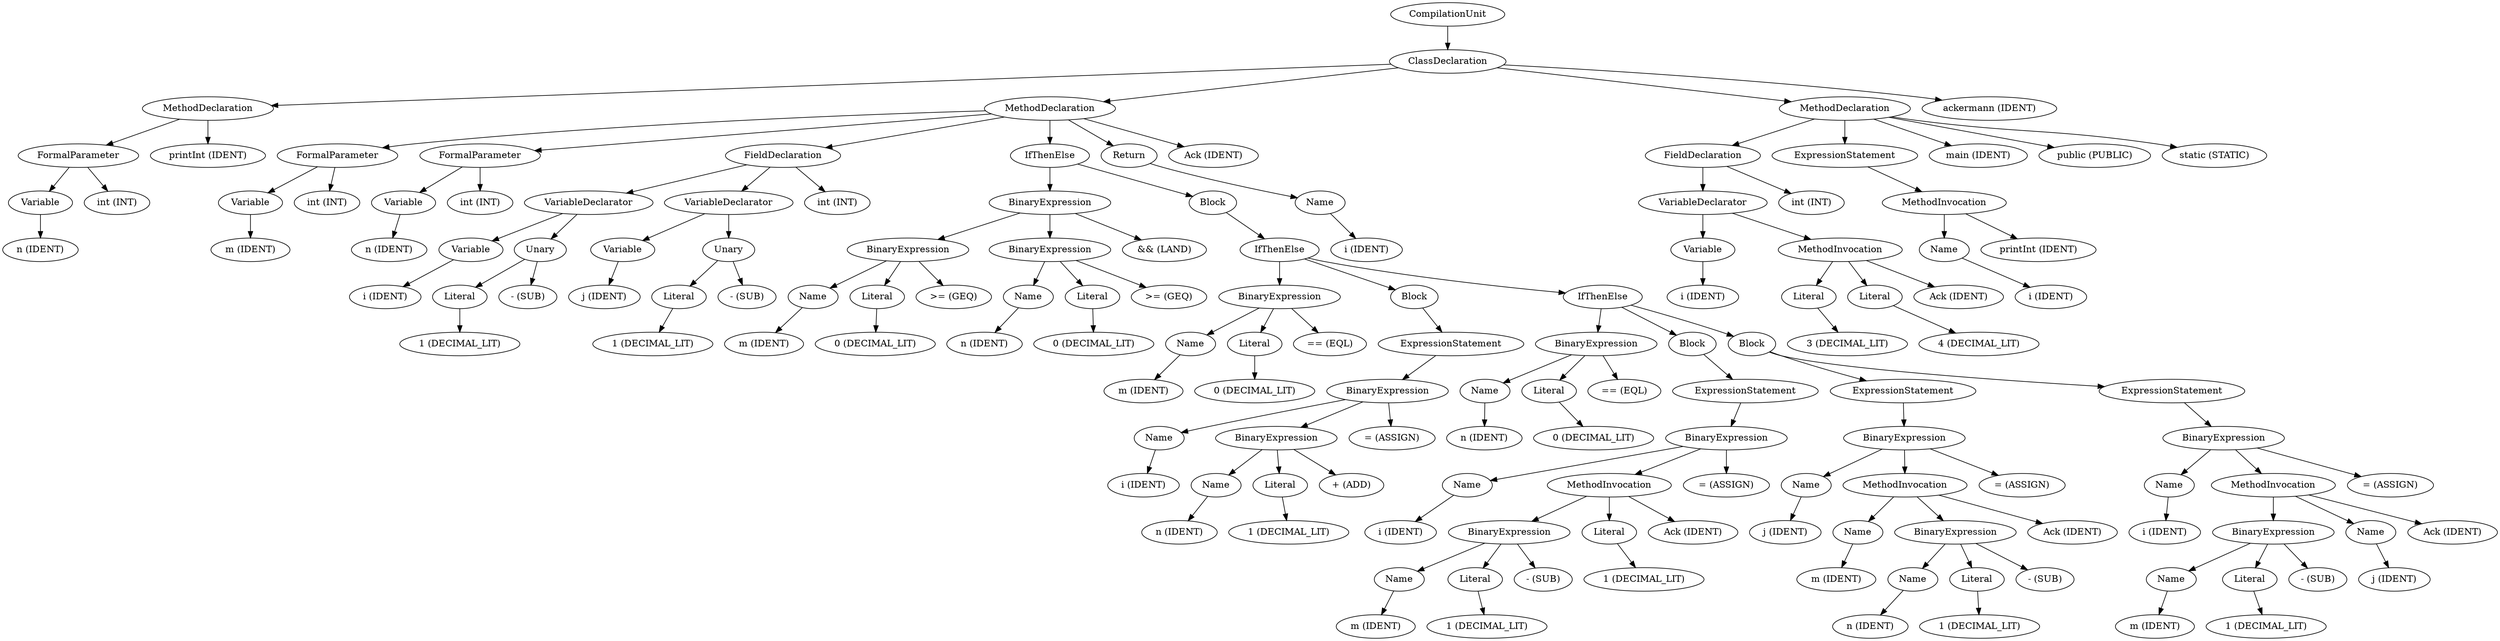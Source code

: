 digraph G {
	graph [bb="0,0,3258.8,972"];
	node [label="\N"];
	1	 [height=0.5,
		label=Variable,
		pos="50.046,666",
		width=1.1374];
	2	 [height=0.5,
		label="n (IDENT)",
		pos="50.046,594",
		width=1.3902];
	1 -> 2	 [pos="e,50.046,612.41 50.046,647.83 50.046,640.13 50.046,630.97 50.046,622.42"];
	3	 [height=0.5,
		label=FormalParameter,
		pos="106.05,738",
		width=2.022];
	3 -> 1	 [pos="e,63.343,683.1 92.203,720.2 85.389,711.44 77.057,700.73 69.605,691.15"];
	4	 [height=0.5,
		label="int (INT)",
		pos="152.05,666",
		width=1.1916];
	3 -> 4	 [pos="e,140.81,683.59 117.42,720.2 122.82,711.74 129.39,701.47 135.34,692.15"];
	5	 [height=0.5,
		label=MethodDeclaration,
		pos="268.05,810",
		width=2.2026];
	5 -> 3	 [pos="e,141.44,753.73 231.69,793.84 207.78,783.22 176.33,769.24 150.88,757.93"];
	6	 [height=0.5,
		label="printInt (IDENT)",
		pos="268.05,738",
		width=1.9859];
	5 -> 6	 [pos="e,268.05,756.41 268.05,791.83 268.05,784.13 268.05,774.97 268.05,766.42"];
	7	 [height=0.5,
		label=Variable,
		pos="299.05,666",
		width=1.1374];
	8	 [height=0.5,
		label="m (IDENT)",
		pos="299.05,594",
		width=1.4624];
	7 -> 8	 [pos="e,299.05,612.41 299.05,647.83 299.05,640.13 299.05,630.97 299.05,622.42"];
	9	 [height=0.5,
		label=FormalParameter,
		pos="430.05,738",
		width=2.022];
	9 -> 7	 [pos="e,324.98,680.25 399.99,721.48 380.25,710.63 354.36,696.4 333.75,685.07"];
	10	 [height=0.5,
		label="int (INT)",
		pos="401.05,666",
		width=1.1916];
	9 -> 10	 [pos="e,408.26,683.91 422.73,719.83 419.51,711.84 415.66,702.28 412.1,693.45"];
	11	 [height=0.5,
		label=Variable,
		pos="503.05,666",
		width=1.1374];
	12	 [height=0.5,
		label="n (IDENT)",
		pos="469.05,594",
		width=1.3902];
	11 -> 12	 [pos="e,477.47,611.84 494.64,648.2 490.76,639.98 486.06,630.04 481.76,620.93"];
	13	 [height=0.5,
		label=FormalParameter,
		pos="605.05,738",
		width=2.022];
	13 -> 11	 [pos="e,524.96,681.47 580.87,720.94 566.69,710.93 548.64,698.18 533.49,687.49"];
	14	 [height=0.5,
		label="int (INT)",
		pos="605.05,666",
		width=1.1916];
	13 -> 14	 [pos="e,605.05,684.41 605.05,719.83 605.05,712.13 605.05,702.97 605.05,694.42"];
	15	 [height=0.5,
		label=Variable,
		pos="578.05,594",
		width=1.1374];
	16	 [height=0.5,
		label="i (IDENT)",
		pos="445.05,522",
		width=1.336];
	15 -> 16	 [pos="e,472.77,537.01 552.09,579.95 532.02,569.08 503.99,553.91 481.65,541.82"];
	17	 [height=0.5,
		label=Literal,
		pos="546.05,522",
		width=0.95686];
	18	 [height=0.5,
		label="1 (DECIMAL_LIT)",
		pos="546.05,450",
		width=2.2748];
	17 -> 18	 [pos="e,546.05,468.41 546.05,503.83 546.05,496.13 546.05,486.97 546.05,478.42"];
	19	 [height=0.5,
		label=Unary,
		pos="669.05,594",
		width=0.9027];
	19 -> 17	 [pos="e,569.3,535.61 646.49,580.79 627.31,569.57 599.55,553.32 578.08,540.75"];
	20	 [height=0.5,
		label="- (SUB)",
		pos="637.05,522",
		width=1.0832];
	19 -> 20	 [pos="e,644.98,539.84 661.14,576.2 657.52,568.07 653.16,558.25 649.14,549.22"];
	21	 [height=0.5,
		label=VariableDeclarator,
		pos="744.05,666",
		width=2.1665];
	21 -> 15	 [pos="e,607.33,606.7 707.2,650.02 680.29,638.35 643.88,622.55 616.58,610.71"];
	21 -> 19	 [pos="e,685.33,609.64 725.51,648.2 715.59,638.69 703.28,626.87 692.69,616.69"];
	22	 [height=0.5,
		label=Variable,
		pos="777.05,594",
		width=1.1374];
	23	 [height=0.5,
		label="j (IDENT)",
		pos="742.05,522",
		width=1.336];
	22 -> 23	 [pos="e,750.72,539.84 768.39,576.2 764.4,567.98 759.57,558.04 755.14,548.93"];
	24	 [height=0.5,
		label=Literal,
		pos="843.05,522",
		width=0.95686];
	25	 [height=0.5,
		label="1 (DECIMAL_LIT)",
		pos="794.05,450",
		width=2.2748];
	24 -> 25	 [pos="e,806.26,467.95 831.43,504.94 825.63,496.4 818.47,485.89 811.98,476.35"];
	26	 [height=0.5,
		label=Unary,
		pos="918.05,594",
		width=0.9027];
	26 -> 24	 [pos="e,859.55,537.84 901.77,578.38 891.62,568.63 878.37,555.92 867.03,545.03"];
	27	 [height=0.5,
		label="- (SUB)",
		pos="934.05,522",
		width=1.0832];
	26 -> 27	 [pos="e,930.06,539.91 922.08,575.83 923.84,567.93 925.94,558.49 927.88,549.74"];
	28	 [height=0.5,
		label=VariableDeclarator,
		pos="918.05,666",
		width=2.1665];
	28 -> 22	 [pos="e,804.03,607.78 885.7,649.48 864.07,638.44 835.59,623.89 813.21,612.47"];
	28 -> 26	 [pos="e,918.05,612.41 918.05,647.83 918.05,640.13 918.05,630.97 918.05,622.42"];
	29	 [height=0.5,
		label=FieldDeclaration,
		pos="987.05,738",
		width=1.9318];
	29 -> 21	 [pos="e,792.35,680.31 941.05,724.37 901.61,712.69 844.57,695.79 802.01,683.18"];
	29 -> 28	 [pos="e,934.91,683.59 969.99,720.2 961.55,711.4 951.22,700.62 942,691"];
	30	 [height=0.5,
		label="int (INT)",
		pos="1057,666",
		width=1.1916];
	29 -> 30	 [pos="e,1040.4,683.1 1004.3,720.2 1013.1,711.18 1023.9,700.08 1033.4,690.28"];
	31	 [height=0.5,
		label=Name,
		pos="1023,522",
		width=0.9027];
	32	 [height=0.5,
		label="m (IDENT)",
		pos="947.05,450",
		width=1.4624];
	31 -> 32	 [pos="e,965.1,467.1 1006.6,506.38 996.62,496.97 983.77,484.79 972.55,474.16"];
	33	 [height=0.5,
		label=Literal,
		pos="1108,522",
		width=0.95686];
	34	 [height=0.5,
		label="0 (DECIMAL_LIT)",
		pos="1100,450",
		width=2.2748];
	33 -> 34	 [pos="e,1102.1,468.41 1106,503.83 1105.2,496.13 1104.2,486.97 1103.2,478.42"];
	35	 [height=0.5,
		label=BinaryExpression,
		pos="1151,594",
		width=2.0401];
	35 -> 31	 [pos="e,1045.9,534.85 1121.7,577.48 1101.7,566.25 1075.3,551.39 1054.8,539.88"];
	35 -> 33	 [pos="e,1118.4,539.42 1140.2,575.83 1135.2,567.46 1129.2,557.36 1123.7,548.19"];
	36	 [height=0.5,
		label=">= (GEQ)",
		pos="1209,522",
		width=1.336];
	35 -> 36	 [pos="e,1195.1,539.34 1165.4,576.2 1172.4,567.51 1180.9,556.89 1188.6,547.36"];
	37	 [height=0.5,
		label=Name,
		pos="1308,522",
		width=0.9027];
	38	 [height=0.5,
		label="n (IDENT)",
		pos="1250,450",
		width=1.3902];
	37 -> 38	 [pos="e,1264.2,467.61 1294.6,505.3 1287.5,496.47 1278.6,485.45 1270.6,475.57"];
	39	 [height=0.5,
		label=Literal,
		pos="1393,522",
		width=0.95686];
	40	 [height=0.5,
		label="0 (DECIMAL_LIT)",
		pos="1400,450",
		width=2.2748];
	39 -> 40	 [pos="e,1398.3,468.41 1394.8,503.83 1395.6,496.13 1396.5,486.97 1397.3,478.42"];
	41	 [height=0.5,
		label=BinaryExpression,
		pos="1333,594",
		width=2.0401];
	41 -> 37	 [pos="e,1314.3,539.91 1326.7,575.83 1324,567.84 1320.6,558.28 1317.6,549.45"];
	41 -> 39	 [pos="e,1379.2,538.61 1347.9,576.2 1355.4,567.22 1364.6,556.19 1372.7,546.43"];
	42	 [height=0.5,
		label=">= (GEQ)",
		pos="1494,522",
		width=1.336];
	41 -> 42	 [pos="e,1463.1,535.82 1368.4,578.2 1393.6,566.92 1427.6,551.72 1453.8,539.98"];
	43	 [height=0.5,
		label=BinaryExpression,
		pos="1333,666",
		width=2.0401];
	43 -> 35	 [pos="e,1190,609.42 1294,650.55 1266.3,639.59 1228.9,624.81 1199.3,613.1"];
	43 -> 41	 [pos="e,1333,612.41 1333,647.83 1333,640.13 1333,630.97 1333,622.42"];
	44	 [height=0.5,
		label="&& (LAND)",
		pos="1482,594",
		width=1.6068];
	43 -> 44	 [pos="e,1450.5,609.24 1366.5,649.84 1388.7,639.12 1417.9,624.98 1441.5,613.61"];
	45	 [height=0.5,
		label=Name,
		pos="1532,450",
		width=0.9027];
	46	 [height=0.5,
		label="m (IDENT)",
		pos="1464,378",
		width=1.4624];
	45 -> 46	 [pos="e,1480.3,395.19 1517,434.02 1508.2,424.75 1497,412.89 1487.2,402.47"];
	47	 [height=0.5,
		label=Literal,
		pos="1617,450",
		width=0.95686];
	48	 [height=0.5,
		label="0 (DECIMAL_LIT)",
		pos="1617,378",
		width=2.2748];
	47 -> 48	 [pos="e,1617,396.41 1617,431.83 1617,424.13 1617,414.97 1617,406.42"];
	49	 [height=0.5,
		label=BinaryExpression,
		pos="1634,522",
		width=2.0401];
	49 -> 45	 [pos="e,1552.3,464.27 1609.9,504.94 1595.1,494.48 1576,481.05 1560.5,470.08"];
	49 -> 47	 [pos="e,1621.3,467.91 1629.8,503.83 1627.9,495.93 1625.7,486.49 1623.6,477.74"];
	50	 [height=0.5,
		label="== (EQL)",
		pos="1716,450",
		width=1.2999];
	49 -> 50	 [pos="e,1697.2,466.53 1653.9,504.57 1664.6,495.17 1678,483.44 1689.5,473.27"];
	51	 [height=0.5,
		label=Name,
		pos="1489,306",
		width=0.9027];
	52	 [height=0.5,
		label="i (IDENT)",
		pos="1466,234",
		width=1.336];
	51 -> 52	 [pos="e,1471.8,252.09 1483.4,288.2 1480.8,280.21 1477.7,270.6 1474.9,261.71"];
	53	 [height=0.5,
		label=Name,
		pos="1565,234",
		width=0.9027];
	54	 [height=0.5,
		label="n (IDENT)",
		pos="1508,162",
		width=1.3902];
	53 -> 54	 [pos="e,1522,179.61 1551.8,217.3 1544.8,208.47 1536.1,197.45 1528.3,187.57"];
	55	 [height=0.5,
		label=Literal,
		pos="1650,234",
		width=0.95686];
	56	 [height=0.5,
		label="1 (DECIMAL_LIT)",
		pos="1658,162",
		width=2.2748];
	55 -> 56	 [pos="e,1656,180.41 1652.1,215.83 1652.9,208.13 1653.9,198.97 1654.9,190.42"];
	57	 [height=0.5,
		label=BinaryExpression,
		pos="1643,306",
		width=2.0401];
	57 -> 53	 [pos="e,1581.9,249.55 1624.2,288.57 1613.7,278.9 1600.5,266.77 1589.3,256.4"];
	57 -> 55	 [pos="e,1648.3,252.41 1644.8,287.83 1645.6,280.13 1646.5,270.97 1647.3,262.42"];
	58	 [height=0.5,
		label="+ (ADD)",
		pos="1746,234",
		width=1.2096];
	57 -> 58	 [pos="e,1723.6,249.71 1667.5,288.94 1681.7,279 1699.8,266.36 1715,255.71"];
	59	 [height=0.5,
		label=BinaryExpression,
		pos="1790,378",
		width=2.0401];
	59 -> 51	 [pos="e,1518.8,313.53 1736.3,365.55 1689.9,354.73 1621,338.56 1561,324 1550.5,321.44 1539.1,318.62 1528.6,315.99"];
	59 -> 57	 [pos="e,1675.9,322.1 1757.1,361.84 1735.8,351.42 1707.9,337.77 1685.1,326.58"];
	60	 [height=0.5,
		label="= (ASSIGN)",
		pos="1790,306",
		width=1.5526];
	59 -> 60	 [pos="e,1790,324.41 1790,359.83 1790,352.13 1790,342.97 1790,334.42"];
	61	 [height=0.5,
		label=ExpressionStatement,
		pos="1866,450",
		width=2.3651];
	61 -> 59	 [pos="e,1808.6,395.59 1847.3,432.2 1837.9,423.31 1826.4,412.4 1816.1,402.71"];
	62	 [height=0.5,
		label=Block,
		pos="1815,522",
		width=0.88464];
	62 -> 61	 [pos="e,1853.3,467.95 1827.1,504.94 1833.2,496.4 1840.6,485.89 1847.4,476.35"];
	63	 [height=0.5,
		label=Name,
		pos="1914,378",
		width=0.9027];
	64	 [height=0.5,
		label="n (IDENT)",
		pos="1914,306",
		width=1.3902];
	63 -> 64	 [pos="e,1914,324.41 1914,359.83 1914,352.13 1914,342.97 1914,334.42"];
	65	 [height=0.5,
		label=Literal,
		pos="1999,378",
		width=0.95686];
	66	 [height=0.5,
		label="0 (DECIMAL_LIT)",
		pos="2064,306",
		width=2.2748];
	65 -> 66	 [pos="e,2048,323.79 2013.8,361.66 2021.9,352.67 2032.2,341.31 2041.3,331.21"];
	67	 [height=0.5,
		label=BinaryExpression,
		pos="2043,450",
		width=2.0401];
	67 -> 63	 [pos="e,1937.1,390.85 2013.5,433.48 1993.3,422.25 1966.7,407.39 1946.1,395.88"];
	67 -> 65	 [pos="e,2009.7,395.42 2031.9,431.83 2026.8,423.46 2020.7,413.36 2015,404.19"];
	68	 [height=0.5,
		label="== (EQL)",
		pos="2098,378",
		width=1.2999];
	67 -> 68	 [pos="e,2084.8,395.34 2056.6,432.2 2063.3,423.51 2071.4,412.89 2078.7,403.36"];
	69	 [height=0.5,
		label=Name,
		pos="1903,234",
		width=0.9027];
	70	 [height=0.5,
		label="i (IDENT)",
		pos="1821,162",
		width=1.336];
	69 -> 70	 [pos="e,1840.1,178.76 1885.7,218.73 1874.7,209.11 1860.3,196.5 1847.9,185.61"];
	71	 [height=0.5,
		label=Name,
		pos="1814,90",
		width=0.9027];
	72	 [height=0.5,
		label="m (IDENT)",
		pos="1780,18",
		width=1.4624];
	71 -> 72	 [pos="e,1788.6,36.021 1805.8,72.571 1801.9,64.354 1797.2,54.361 1792.9,45.182"];
	73	 [height=0.5,
		label=Literal,
		pos="1916,90",
		width=0.95686];
	74	 [height=0.5,
		label="1 (DECIMAL_LIT)",
		pos="1933,18",
		width=2.2748];
	73 -> 74	 [pos="e,1928.7,36.413 1920.3,71.831 1922.2,64.131 1924.3,54.974 1926.3,46.417"];
	75	 [height=0.5,
		label=BinaryExpression,
		pos="1961,162",
		width=2.0401];
	75 -> 71	 [pos="e,1838.7,102.07 1928.1,145.84 1904.1,134.13 1871.9,118.34 1847.8,106.54"];
	75 -> 73	 [pos="e,1926.9,107.34 1949.9,144.2 1944.6,135.68 1938.1,125.31 1932.3,115.94"];
	76	 [height=0.5,
		label="- (SUB)",
		pos="2007,90",
		width=1.0832];
	75 -> 76	 [pos="e,1996,107.34 1972.4,144.2 1977.9,135.68 1984.5,125.31 1990.5,115.94"];
	77	 [height=0.5,
		label=Literal,
		pos="2087,162",
		width=0.95686];
	78	 [height=0.5,
		label="1 (DECIMAL_LIT)",
		pos="2146,90",
		width=2.2748];
	77 -> 78	 [pos="e,2131.4,107.87 2100.7,145.3 2107.9,136.54 2116.9,125.61 2124.9,115.79"];
	79	 [height=0.5,
		label=MethodInvocation,
		pos="2087,234",
		width=2.1123];
	79 -> 75	 [pos="e,1990.1,178.61 2057.8,217.3 2040.3,207.3 2017.9,194.49 1999,183.71"];
	79 -> 77	 [pos="e,2087,180.41 2087,215.83 2087,208.13 2087,198.97 2087,190.42"];
	80	 [height=0.5,
		label="Ack (IDENT)",
		pos="2199,162",
		width=1.661];
	79 -> 80	 [pos="e,2173.5,178.44 2113.6,216.94 2128.9,207.11 2148.2,194.66 2164.7,184.09"];
	81	 [height=0.5,
		label=BinaryExpression,
		pos="2237,306",
		width=2.0401];
	81 -> 69	 [pos="e,1933.7,240.52 2182.4,293.96 2173.2,291.96 2163.9,289.92 2155,288 2080.5,271.84 1993.6,253.27 1943.8,242.66"];
	81 -> 79	 [pos="e,2120.9,250.23 2203.4,289.84 2181.7,279.46 2153.4,265.87 2130.2,254.69"];
	82	 [height=0.5,
		label="= (ASSIGN)",
		pos="2237,234",
		width=1.5526];
	81 -> 82	 [pos="e,2237,252.41 2237,287.83 2237,280.13 2237,270.97 2237,262.42"];
	83	 [height=0.5,
		label=ExpressionStatement,
		pos="2248,378",
		width=2.3651];
	83 -> 81	 [pos="e,2239.9,324.41 2245.3,359.83 2244.1,352.13 2242.7,342.97 2241.4,334.42"];
	84	 [height=0.5,
		label=Block,
		pos="2166,450",
		width=0.88464];
	84 -> 83	 [pos="e,2228.1,395.53 2183.4,434.73 2194.2,425.32 2208.1,413.03 2220.4,402.31"];
	85	 [height=0.5,
		label=Name,
		pos="2343,234",
		width=0.9027];
	86	 [height=0.5,
		label="j (IDENT)",
		pos="2325,162",
		width=1.336];
	85 -> 86	 [pos="e,2329.6,180.41 2338.5,215.83 2336.6,208.05 2334.2,198.77 2332.1,190.13"];
	87	 [height=0.5,
		label=Name,
		pos="2424,162",
		width=0.9027];
	88	 [height=0.5,
		label="m (IDENT)",
		pos="2370,90",
		width=1.4624];
	87 -> 88	 [pos="e,2383.3,107.61 2411.5,145.3 2405,136.56 2396.8,125.67 2389.4,115.86"];
	89	 [height=0.5,
		label=Name,
		pos="2473,90",
		width=0.9027];
	90	 [height=0.5,
		label="n (IDENT)",
		pos="2454,18",
		width=1.3902];
	89 -> 90	 [pos="e,2458.9,36.413 2468.3,71.831 2466.2,64.046 2463.7,54.773 2461.5,46.135"];
	91	 [height=0.5,
		label=Literal,
		pos="2558,90",
		width=0.95686];
	92	 [height=0.5,
		label="1 (DECIMAL_LIT)",
		pos="2604,18",
		width=2.2748];
	91 -> 92	 [pos="e,2592.5,36.021 2569.2,72.571 2574.5,64.181 2581.1,53.939 2587,44.604"];
	93	 [height=0.5,
		label=BinaryExpression,
		pos="2548,162",
		width=2.0401];
	93 -> 89	 [pos="e,2489.3,105.64 2529.5,144.2 2519.6,134.69 2507.3,122.87 2496.7,112.69"];
	93 -> 91	 [pos="e,2555.5,108.41 2550.6,143.83 2551.6,136.13 2552.9,126.97 2554.1,118.42"];
	94	 [height=0.5,
		label="- (SUB)",
		pos="2649,90",
		width=1.0832];
	93 -> 94	 [pos="e,2627.7,105.23 2572,144.94 2586.1,134.86 2604.1,122.01 2619.2,111.27"];
	95	 [height=0.5,
		label=MethodInvocation,
		pos="2470,234",
		width=2.1123];
	95 -> 87	 [pos="e,2435,179.1 2458.7,216.2 2453.2,207.62 2446.5,197.16 2440.5,187.73"];
	95 -> 93	 [pos="e,2529,179.59 2489.3,216.2 2499.1,207.22 2511,196.19 2521.6,186.43"];
	96	 [height=0.5,
		label="Ack (IDENT)",
		pos="2699,162",
		width=1.661];
	95 -> 96	 [pos="e,2657.6,175.04 2515.8,219.6 2554,207.61 2608.3,190.54 2647.8,178.1"];
	97	 [height=0.5,
		label=BinaryExpression,
		pos="2462,306",
		width=2.0401];
	97 -> 85	 [pos="e,2365.3,247.48 2434.4,289.3 2416.4,278.38 2392.8,264.09 2374.1,252.77"];
	97 -> 95	 [pos="e,2468,252.41 2464.1,287.83 2464.9,280.13 2465.9,270.97 2466.9,262.42"];
	98	 [height=0.5,
		label="= (ASSIGN)",
		pos="2620,234",
		width=1.5526];
	97 -> 98	 [pos="e,2587.8,248.71 2497.1,290.02 2521.1,279.07 2553.1,264.5 2578.4,252.97"];
	99	 [height=0.5,
		label=ExpressionStatement,
		pos="2445,378",
		width=2.3651];
	99 -> 97	 [pos="e,2457.7,324.41 2449.3,359.83 2451.2,352.13 2453.3,342.97 2455.3,334.42"];
	100	 [height=0.5,
		label=Name,
		pos="2832,234",
		width=0.9027];
	101	 [height=0.5,
		label="i (IDENT)",
		pos="2825,162",
		width=1.336];
	100 -> 101	 [pos="e,2826.8,180.41 2830.3,215.83 2829.5,208.13 2828.6,198.97 2827.8,190.42"];
	102	 [height=0.5,
		label=Name,
		pos="2793,90",
		width=0.9027];
	103	 [height=0.5,
		label="m (IDENT)",
		pos="2776,18",
		width=1.4624];
	102 -> 103	 [pos="e,2780.4,36.413 2788.8,71.831 2786.9,64.131 2784.8,54.974 2782.8,46.417"];
	104	 [height=0.5,
		label=Literal,
		pos="2912,90",
		width=0.95686];
	105	 [height=0.5,
		label="1 (DECIMAL_LIT)",
		pos="2929,18",
		width=2.2748];
	104 -> 105	 [pos="e,2924.7,36.413 2916.3,71.831 2918.2,64.131 2920.3,54.974 2922.3,46.417"];
	106	 [height=0.5,
		label=BinaryExpression,
		pos="2965,162",
		width=2.0401];
	106 -> 102	 [pos="e,2819.1,100.91 2927.7,146.38 2898.3,134.04 2857.4,116.94 2828.4,104.82"];
	106 -> 104	 [pos="e,2924.6,107.1 2951.9,144.2 2945.6,135.53 2937.8,124.95 2930.8,115.44"];
	107	 [height=0.5,
		label="- (SUB)",
		pos="3003,90",
		width=1.0832];
	106 -> 107	 [pos="e,2993.6,107.91 2974.6,143.83 2978.9,135.67 2984.1,125.87 2988.9,116.88"];
	108	 [height=0.5,
		label=Name,
		pos="3089,162",
		width=0.9027];
	109	 [height=0.5,
		label="j (IDENT)",
		pos="3108,90",
		width=1.336];
	108 -> 109	 [pos="e,3103.3,107.91 3093.8,143.83 3095.9,135.93 3098.4,126.49 3100.7,117.74"];
	110	 [height=0.5,
		label=MethodInvocation,
		pos="2965,234",
		width=2.1123];
	110 -> 106	 [pos="e,2965,180.41 2965,215.83 2965,208.13 2965,198.97 2965,190.42"];
	110 -> 108	 [pos="e,3066.2,175.25 2993.8,217.3 3012.8,206.26 3037.8,191.77 3057.4,180.39"];
	111	 [height=0.5,
		label="Ack (IDENT)",
		pos="3199,162",
		width=1.661];
	110 -> 111	 [pos="e,3156.9,174.95 3011.6,219.69 3050.7,207.64 3106.7,190.43 3147.2,177.94"];
	112	 [height=0.5,
		label=BinaryExpression,
		pos="2898,306",
		width=2.0401];
	112 -> 100	 [pos="e,2846.8,250.12 2881.7,288.2 2873.3,279 2862.9,267.65 2853.8,257.71"];
	112 -> 110	 [pos="e,2948.7,251.59 2914.6,288.2 2922.8,279.4 2932.8,268.62 2941.8,259"];
	113	 [height=0.5,
		label="= (ASSIGN)",
		pos="3115,234",
		width=1.5526];
	112 -> 113	 [pos="e,3075.8,247.01 2941.7,291.52 2977.7,279.57 3028.8,262.62 3066.2,250.22"];
	114	 [height=0.5,
		label=ExpressionStatement,
		pos="2799,378",
		width=2.3651];
	114 -> 112	 [pos="e,2874.3,323.27 2823,360.57 2835.9,351.2 2852,339.51 2865.9,329.36"];
	115	 [height=0.5,
		label=Block,
		pos="2248,450",
		width=0.88464];
	115 -> 99	 [pos="e,2398.3,393.1 2273.1,438.64 2278.3,436.36 2283.8,434.04 2289,432 2321.7,419.22 2358.7,406.34 2388.5,396.37"];
	115 -> 114	 [pos="e,2718,383.53 2272.3,437.88 2277.7,435.6 2283.5,433.48 2289,432 2365.7,411.63 2582.9,393.45 2707.7,384.28"];
	116	 [height=0.5,
		label=IfThenElse,
		pos="2058,522",
		width=1.3902];
	116 -> 67	 [pos="e,2046.9,468.41 2054.3,503.83 2052.7,496.13 2050.7,486.97 2049,478.42"];
	116 -> 84	 [pos="e,2145.4,463.75 2082,506.02 2098.2,495.23 2119.7,480.91 2136.9,469.45"];
	116 -> 115	 [pos="e,2223,461.31 2094.4,509.57 2124.8,499.03 2169,483.23 2207,468 2209.2,467.12 2211.5,466.2 2213.7,465.26"];
	117	 [height=0.5,
		label=IfThenElse,
		pos="1634,594",
		width=1.3902];
	117 -> 49	 [pos="e,1634,540.41 1634,575.83 1634,568.13 1634,558.97 1634,550.42"];
	117 -> 62	 [pos="e,1788.9,532.39 1667.7,580.63 1699.4,567.98 1747,549.08 1779.4,536.18"];
	117 -> 116	 [pos="e,2010.6,528.12 1671,581.82 1678.2,579.68 1685.8,577.62 1693,576 1750.4,563.09 1913,540.95 2000.6,529.44"];
	118	 [height=0.5,
		label=Block,
		pos="1515,666",
		width=0.88464];
	118 -> 117	 [pos="e,1608.2,609.63 1536.9,652.79 1554.4,642.18 1579.4,627.09 1599.6,614.85"];
	119	 [height=0.5,
		label=IfThenElse,
		pos="1333,738",
		width=1.3902];
	119 -> 43	 [pos="e,1333,684.41 1333,719.83 1333,712.13 1333,702.97 1333,694.42"];
	119 -> 118	 [pos="e,1488.8,676.39 1366.9,724.63 1398.8,711.98 1446.6,693.08 1479.2,680.18"];
	120	 [height=0.5,
		label=Name,
		pos="1632,666",
		width=0.9027];
	121	 [height=0.5,
		label="i (IDENT)",
		pos="1750,594",
		width=1.336];
	120 -> 121	 [pos="e,1724.6,609.56 1654,652.63 1671.3,642.05 1695.8,627.08 1715.8,614.92"];
	122	 [height=0.5,
		label=Return,
		pos="1435,738",
		width=0.95686];
	122 -> 120	 [pos="e,1604,675.26 1461.8,726.52 1467.1,724.3 1472.8,722.03 1478,720 1517.4,704.87 1563.1,689.07 1594.4,678.5"];
	123	 [height=0.5,
		label=MethodDeclaration,
		pos="1333,810",
		width=2.2026];
	123 -> 9	 [pos="e,485.43,749.89 1254,808 1108.7,803.59 789.65,790.55 523.05,756 514.06,754.84 504.64,753.34 495.38,751.71"];
	123 -> 13	 [pos="e,672.89,744.71 1260.2,802.8 1122.5,789.18 825,759.75 683.23,745.73"];
	123 -> 29	 [pos="e,1041.5,749.32 1274.4,797.79 1212.5,784.91 1115.3,764.7 1051.4,751.4"];
	123 -> 119	 [pos="e,1333,756.41 1333,791.83 1333,784.13 1333,774.97 1333,766.42"];
	123 -> 122	 [pos="e,1414.3,752.67 1357.5,792.75 1372,782.53 1390.4,769.51 1405.7,758.72"];
	124	 [height=0.5,
		label="Ack (IDENT)",
		pos="1547,738",
		width=1.661];
	123 -> 124	 [pos="e,1506.8,751.53 1377.6,794.99 1412.5,783.28 1460.8,767 1497,754.84"];
	125	 [height=0.5,
		label=Variable,
		pos="2234,594",
		width=1.1374];
	126	 [height=0.5,
		label="i (IDENT)",
		pos="2234,522",
		width=1.336];
	125 -> 126	 [pos="e,2234,540.41 2234,575.83 2234,568.13 2234,558.97 2234,550.42"];
	127	 [height=0.5,
		label=Literal,
		pos="2365,522",
		width=0.95686];
	128	 [height=0.5,
		label="3 (DECIMAL_LIT)",
		pos="2380,450",
		width=2.2748];
	127 -> 128	 [pos="e,2376.2,468.41 2368.8,503.83 2370.4,496.13 2372.3,486.97 2374.1,478.42"];
	129	 [height=0.5,
		label=Literal,
		pos="2452,522",
		width=0.95686];
	130	 [height=0.5,
		label="4 (DECIMAL_LIT)",
		pos="2562,450",
		width=2.2748];
	129 -> 130	 [pos="e,2535.7,467.24 2473.8,507.78 2488.9,497.86 2509.5,484.43 2526.9,473"];
	131	 [height=0.5,
		label=MethodInvocation,
		pos="2399,594",
		width=2.1123];
	131 -> 127	 [pos="e,2373.5,539.91 2390.5,575.83 2386.7,567.75 2382.1,558.08 2377.9,549.17"];
	131 -> 129	 [pos="e,2439.5,539.1 2412.1,576.2 2418.5,567.53 2426.3,556.95 2433.3,547.44"];
	132	 [height=0.5,
		label="Ack (IDENT)",
		pos="2564,522",
		width=1.661];
	131 -> 132	 [pos="e,2530.1,536.83 2435.7,578.02 2460.8,567.06 2494.2,552.47 2520.7,540.93"];
	133	 [height=0.5,
		label=VariableDeclarator,
		pos="2234,666",
		width=2.1665];
	133 -> 125	 [pos="e,2234,612.41 2234,647.83 2234,640.13 2234,630.97 2234,622.42"];
	133 -> 131	 [pos="e,2362.5,609.93 2270.7,650.02 2295,639.39 2327.2,625.36 2353.2,613.99"];
	134	 [height=0.5,
		label=FieldDeclaration,
		pos="2234,738",
		width=1.9318];
	134 -> 133	 [pos="e,2234,684.41 2234,719.83 2234,712.13 2234,702.97 2234,694.42"];
	135	 [height=0.5,
		label="int (INT)",
		pos="2373,666",
		width=1.1916];
	134 -> 135	 [pos="e,2345.7,680.16 2265.2,721.84 2286.4,710.89 2314.4,696.36 2336.6,684.88"];
	136	 [height=0.5,
		label=Name,
		pos="2533,594",
		width=0.9027];
	137	 [height=0.5,
		label="i (IDENT)",
		pos="2690,522",
		width=1.336];
	136 -> 137	 [pos="e,2659.5,536.01 2558.3,582.43 2583,571.07 2621.2,553.58 2650.1,540.32"];
	138	 [height=0.5,
		label=MethodInvocation,
		pos="2533,666",
		width=2.1123];
	138 -> 136	 [pos="e,2533,612.41 2533,647.83 2533,640.13 2533,630.97 2533,622.42"];
	139	 [height=0.5,
		label="printInt (IDENT)",
		pos="2655,594",
		width=1.9859];
	138 -> 139	 [pos="e,2626.6,610.78 2561.6,649.12 2578.3,639.28 2599.5,626.76 2617.5,616.13"];
	140	 [height=0.5,
		label=ExpressionStatement,
		pos="2407,738",
		width=2.3651];
	140 -> 138	 [pos="e,2503.8,682.69 2436.9,720.94 2454.3,711 2476.4,698.38 2495,687.74"];
	141	 [height=0.5,
		label=MethodDeclaration,
		pos="2407,810",
		width=2.2026];
	141 -> 134	 [pos="e,2270.9,753.32 2368.7,794.02 2342.6,783.16 2307.9,768.74 2280.3,757.25"];
	141 -> 140	 [pos="e,2407,756.41 2407,791.83 2407,784.13 2407,774.97 2407,766.42"];
	142	 [height=0.5,
		label="main (IDENT)",
		pos="2574,738",
		width=1.7693];
	141 -> 142	 [pos="e,2539.1,753.07 2444.1,794.02 2469.4,783.14 2502.9,768.67 2529.6,757.17"];
	143	 [height=0.5,
		label="public (PUBLIC)",
		pos="2728,738",
		width=2.004];
	141 -> 143	 [pos="e,2674.4,750.04 2463.7,797.29 2519.9,784.68 2606,765.38 2664.5,752.25"];
	144	 [height=0.5,
		label="static (STATIC)",
		pos="2886,738",
		width=1.8957];
	141 -> 144	 [pos="e,2836.5,750.46 2464.8,797.57 2475.2,795.55 2485.9,793.6 2496,792 2634.4,770.1 2671.1,779.98 2809,756 2814.8,755.01 2820.7,753.85 \
2826.6,752.61"];
	145	 [height=0.5,
		label=ClassDeclaration,
		pos="1841,882",
		width=1.9679];
	145 -> 5	 [pos="e,345.95,813.57 1771.2,878.8 1516.5,867.15 638.36,826.95 356.13,814.03"];
	145 -> 123	 [pos="e,1400.4,819.54 1779,873.21 1686.2,860.06 1511.5,835.3 1410.5,820.98"];
	145 -> 141	 [pos="e,2337.6,818.83 1904.6,873.92 2008.5,860.7 2214.3,834.52 2327.6,820.1"];
	146	 [height=0.5,
		label="ackermann (IDENT)",
		pos="2589,810",
		width=2.347];
	145 -> 146	 [pos="e,2528.5,822.57 1911,878.68 2030.9,872.44 2283.4,856.92 2495,828 2502.7,826.96 2510.6,825.7 2518.6,824.34"];
	147	 [height=0.5,
		label=CompilationUnit,
		pos="1841,954",
		width=1.9679];
	147 -> 145	 [pos="e,1841,900.41 1841,935.83 1841,928.13 1841,918.97 1841,910.42"];
}
